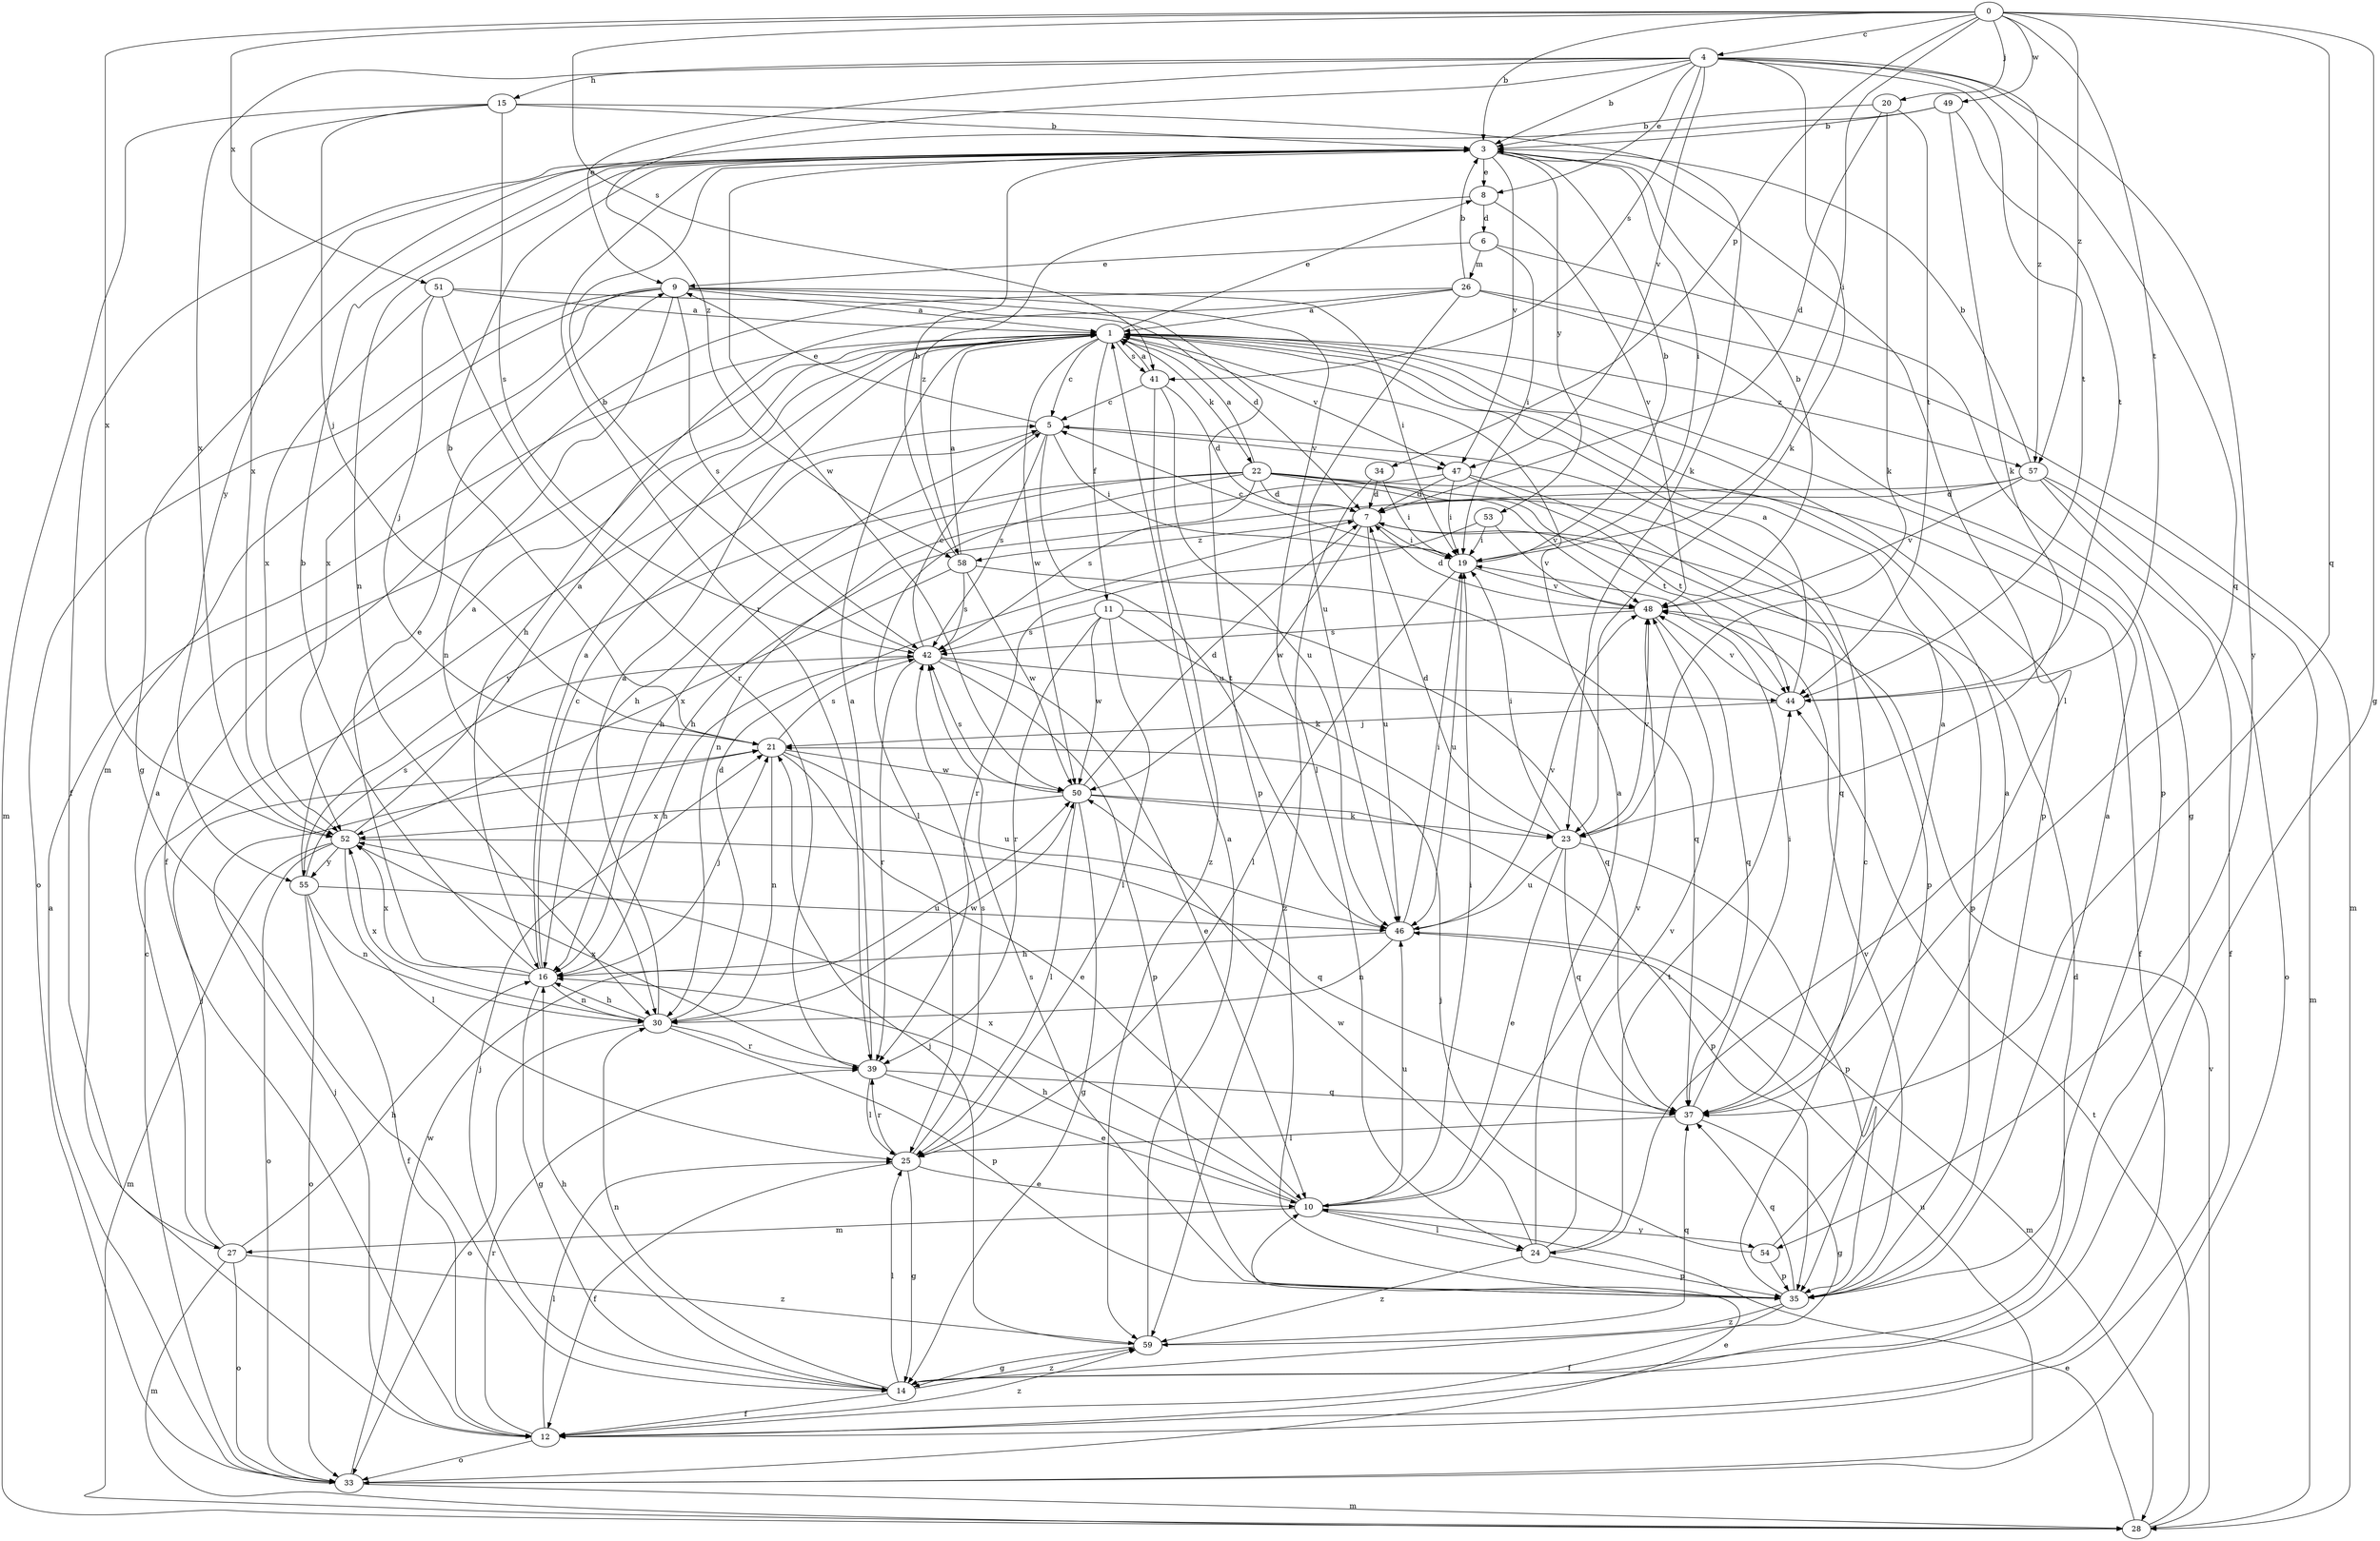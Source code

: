 strict digraph  {
0;
1;
3;
4;
5;
6;
7;
8;
9;
10;
11;
12;
14;
15;
16;
19;
20;
21;
22;
23;
24;
25;
26;
27;
28;
30;
33;
34;
35;
37;
39;
41;
42;
44;
46;
47;
48;
49;
50;
51;
52;
53;
54;
55;
57;
58;
59;
0 -> 3  [label=b];
0 -> 4  [label=c];
0 -> 14  [label=g];
0 -> 19  [label=i];
0 -> 20  [label=j];
0 -> 34  [label=p];
0 -> 37  [label=q];
0 -> 41  [label=s];
0 -> 44  [label=t];
0 -> 49  [label=w];
0 -> 51  [label=x];
0 -> 52  [label=x];
0 -> 57  [label=z];
1 -> 5  [label=c];
1 -> 8  [label=e];
1 -> 11  [label=f];
1 -> 22  [label=k];
1 -> 35  [label=p];
1 -> 41  [label=s];
1 -> 47  [label=v];
1 -> 50  [label=w];
1 -> 57  [label=z];
3 -> 8  [label=e];
3 -> 12  [label=f];
3 -> 14  [label=g];
3 -> 19  [label=i];
3 -> 24  [label=l];
3 -> 30  [label=n];
3 -> 39  [label=r];
3 -> 47  [label=v];
3 -> 50  [label=w];
3 -> 53  [label=y];
4 -> 3  [label=b];
4 -> 8  [label=e];
4 -> 9  [label=e];
4 -> 15  [label=h];
4 -> 23  [label=k];
4 -> 37  [label=q];
4 -> 41  [label=s];
4 -> 44  [label=t];
4 -> 47  [label=v];
4 -> 52  [label=x];
4 -> 54  [label=y];
4 -> 57  [label=z];
4 -> 58  [label=z];
5 -> 9  [label=e];
5 -> 16  [label=h];
5 -> 19  [label=i];
5 -> 42  [label=s];
5 -> 46  [label=u];
5 -> 47  [label=v];
6 -> 9  [label=e];
6 -> 14  [label=g];
6 -> 19  [label=i];
6 -> 26  [label=m];
7 -> 19  [label=i];
7 -> 35  [label=p];
7 -> 46  [label=u];
7 -> 50  [label=w];
7 -> 58  [label=z];
8 -> 6  [label=d];
8 -> 48  [label=v];
8 -> 58  [label=z];
9 -> 1  [label=a];
9 -> 19  [label=i];
9 -> 24  [label=l];
9 -> 27  [label=m];
9 -> 30  [label=n];
9 -> 33  [label=o];
9 -> 35  [label=p];
9 -> 42  [label=s];
9 -> 52  [label=x];
10 -> 16  [label=h];
10 -> 19  [label=i];
10 -> 24  [label=l];
10 -> 27  [label=m];
10 -> 46  [label=u];
10 -> 48  [label=v];
10 -> 52  [label=x];
10 -> 54  [label=y];
11 -> 23  [label=k];
11 -> 25  [label=l];
11 -> 37  [label=q];
11 -> 39  [label=r];
11 -> 42  [label=s];
11 -> 50  [label=w];
12 -> 7  [label=d];
12 -> 21  [label=j];
12 -> 25  [label=l];
12 -> 33  [label=o];
12 -> 39  [label=r];
12 -> 59  [label=z];
14 -> 12  [label=f];
14 -> 16  [label=h];
14 -> 21  [label=j];
14 -> 25  [label=l];
14 -> 30  [label=n];
14 -> 59  [label=z];
15 -> 3  [label=b];
15 -> 21  [label=j];
15 -> 23  [label=k];
15 -> 28  [label=m];
15 -> 42  [label=s];
15 -> 52  [label=x];
16 -> 1  [label=a];
16 -> 3  [label=b];
16 -> 5  [label=c];
16 -> 9  [label=e];
16 -> 14  [label=g];
16 -> 21  [label=j];
16 -> 30  [label=n];
16 -> 52  [label=x];
19 -> 3  [label=b];
19 -> 5  [label=c];
19 -> 25  [label=l];
19 -> 46  [label=u];
19 -> 48  [label=v];
20 -> 3  [label=b];
20 -> 7  [label=d];
20 -> 23  [label=k];
20 -> 44  [label=t];
21 -> 3  [label=b];
21 -> 10  [label=e];
21 -> 30  [label=n];
21 -> 42  [label=s];
21 -> 46  [label=u];
21 -> 50  [label=w];
22 -> 1  [label=a];
22 -> 7  [label=d];
22 -> 12  [label=f];
22 -> 16  [label=h];
22 -> 25  [label=l];
22 -> 35  [label=p];
22 -> 42  [label=s];
22 -> 44  [label=t];
22 -> 48  [label=v];
22 -> 55  [label=y];
23 -> 7  [label=d];
23 -> 10  [label=e];
23 -> 19  [label=i];
23 -> 35  [label=p];
23 -> 37  [label=q];
23 -> 46  [label=u];
23 -> 48  [label=v];
24 -> 1  [label=a];
24 -> 35  [label=p];
24 -> 44  [label=t];
24 -> 48  [label=v];
24 -> 50  [label=w];
24 -> 59  [label=z];
25 -> 10  [label=e];
25 -> 12  [label=f];
25 -> 14  [label=g];
25 -> 39  [label=r];
25 -> 42  [label=s];
26 -> 1  [label=a];
26 -> 3  [label=b];
26 -> 12  [label=f];
26 -> 16  [label=h];
26 -> 28  [label=m];
26 -> 35  [label=p];
26 -> 46  [label=u];
27 -> 1  [label=a];
27 -> 16  [label=h];
27 -> 21  [label=j];
27 -> 28  [label=m];
27 -> 33  [label=o];
27 -> 59  [label=z];
28 -> 10  [label=e];
28 -> 44  [label=t];
28 -> 48  [label=v];
30 -> 1  [label=a];
30 -> 7  [label=d];
30 -> 16  [label=h];
30 -> 33  [label=o];
30 -> 35  [label=p];
30 -> 39  [label=r];
30 -> 50  [label=w];
30 -> 52  [label=x];
33 -> 1  [label=a];
33 -> 5  [label=c];
33 -> 10  [label=e];
33 -> 28  [label=m];
33 -> 46  [label=u];
33 -> 50  [label=w];
34 -> 7  [label=d];
34 -> 19  [label=i];
34 -> 59  [label=z];
35 -> 1  [label=a];
35 -> 5  [label=c];
35 -> 12  [label=f];
35 -> 37  [label=q];
35 -> 42  [label=s];
35 -> 48  [label=v];
35 -> 59  [label=z];
37 -> 1  [label=a];
37 -> 14  [label=g];
37 -> 19  [label=i];
37 -> 25  [label=l];
39 -> 1  [label=a];
39 -> 10  [label=e];
39 -> 25  [label=l];
39 -> 37  [label=q];
39 -> 52  [label=x];
41 -> 1  [label=a];
41 -> 5  [label=c];
41 -> 7  [label=d];
41 -> 46  [label=u];
41 -> 59  [label=z];
42 -> 3  [label=b];
42 -> 5  [label=c];
42 -> 10  [label=e];
42 -> 16  [label=h];
42 -> 35  [label=p];
42 -> 39  [label=r];
42 -> 44  [label=t];
44 -> 1  [label=a];
44 -> 21  [label=j];
44 -> 48  [label=v];
46 -> 16  [label=h];
46 -> 19  [label=i];
46 -> 28  [label=m];
46 -> 30  [label=n];
46 -> 48  [label=v];
47 -> 7  [label=d];
47 -> 19  [label=i];
47 -> 30  [label=n];
47 -> 37  [label=q];
47 -> 44  [label=t];
48 -> 3  [label=b];
48 -> 7  [label=d];
48 -> 37  [label=q];
48 -> 42  [label=s];
49 -> 3  [label=b];
49 -> 23  [label=k];
49 -> 44  [label=t];
49 -> 55  [label=y];
50 -> 7  [label=d];
50 -> 14  [label=g];
50 -> 23  [label=k];
50 -> 25  [label=l];
50 -> 35  [label=p];
50 -> 42  [label=s];
50 -> 52  [label=x];
51 -> 1  [label=a];
51 -> 7  [label=d];
51 -> 21  [label=j];
51 -> 39  [label=r];
51 -> 52  [label=x];
52 -> 1  [label=a];
52 -> 25  [label=l];
52 -> 28  [label=m];
52 -> 33  [label=o];
52 -> 37  [label=q];
52 -> 55  [label=y];
53 -> 19  [label=i];
53 -> 39  [label=r];
53 -> 48  [label=v];
54 -> 1  [label=a];
54 -> 21  [label=j];
54 -> 35  [label=p];
55 -> 1  [label=a];
55 -> 12  [label=f];
55 -> 30  [label=n];
55 -> 33  [label=o];
55 -> 42  [label=s];
55 -> 46  [label=u];
57 -> 3  [label=b];
57 -> 7  [label=d];
57 -> 12  [label=f];
57 -> 16  [label=h];
57 -> 28  [label=m];
57 -> 33  [label=o];
57 -> 48  [label=v];
58 -> 1  [label=a];
58 -> 3  [label=b];
58 -> 37  [label=q];
58 -> 42  [label=s];
58 -> 50  [label=w];
58 -> 52  [label=x];
59 -> 1  [label=a];
59 -> 14  [label=g];
59 -> 21  [label=j];
59 -> 37  [label=q];
}
